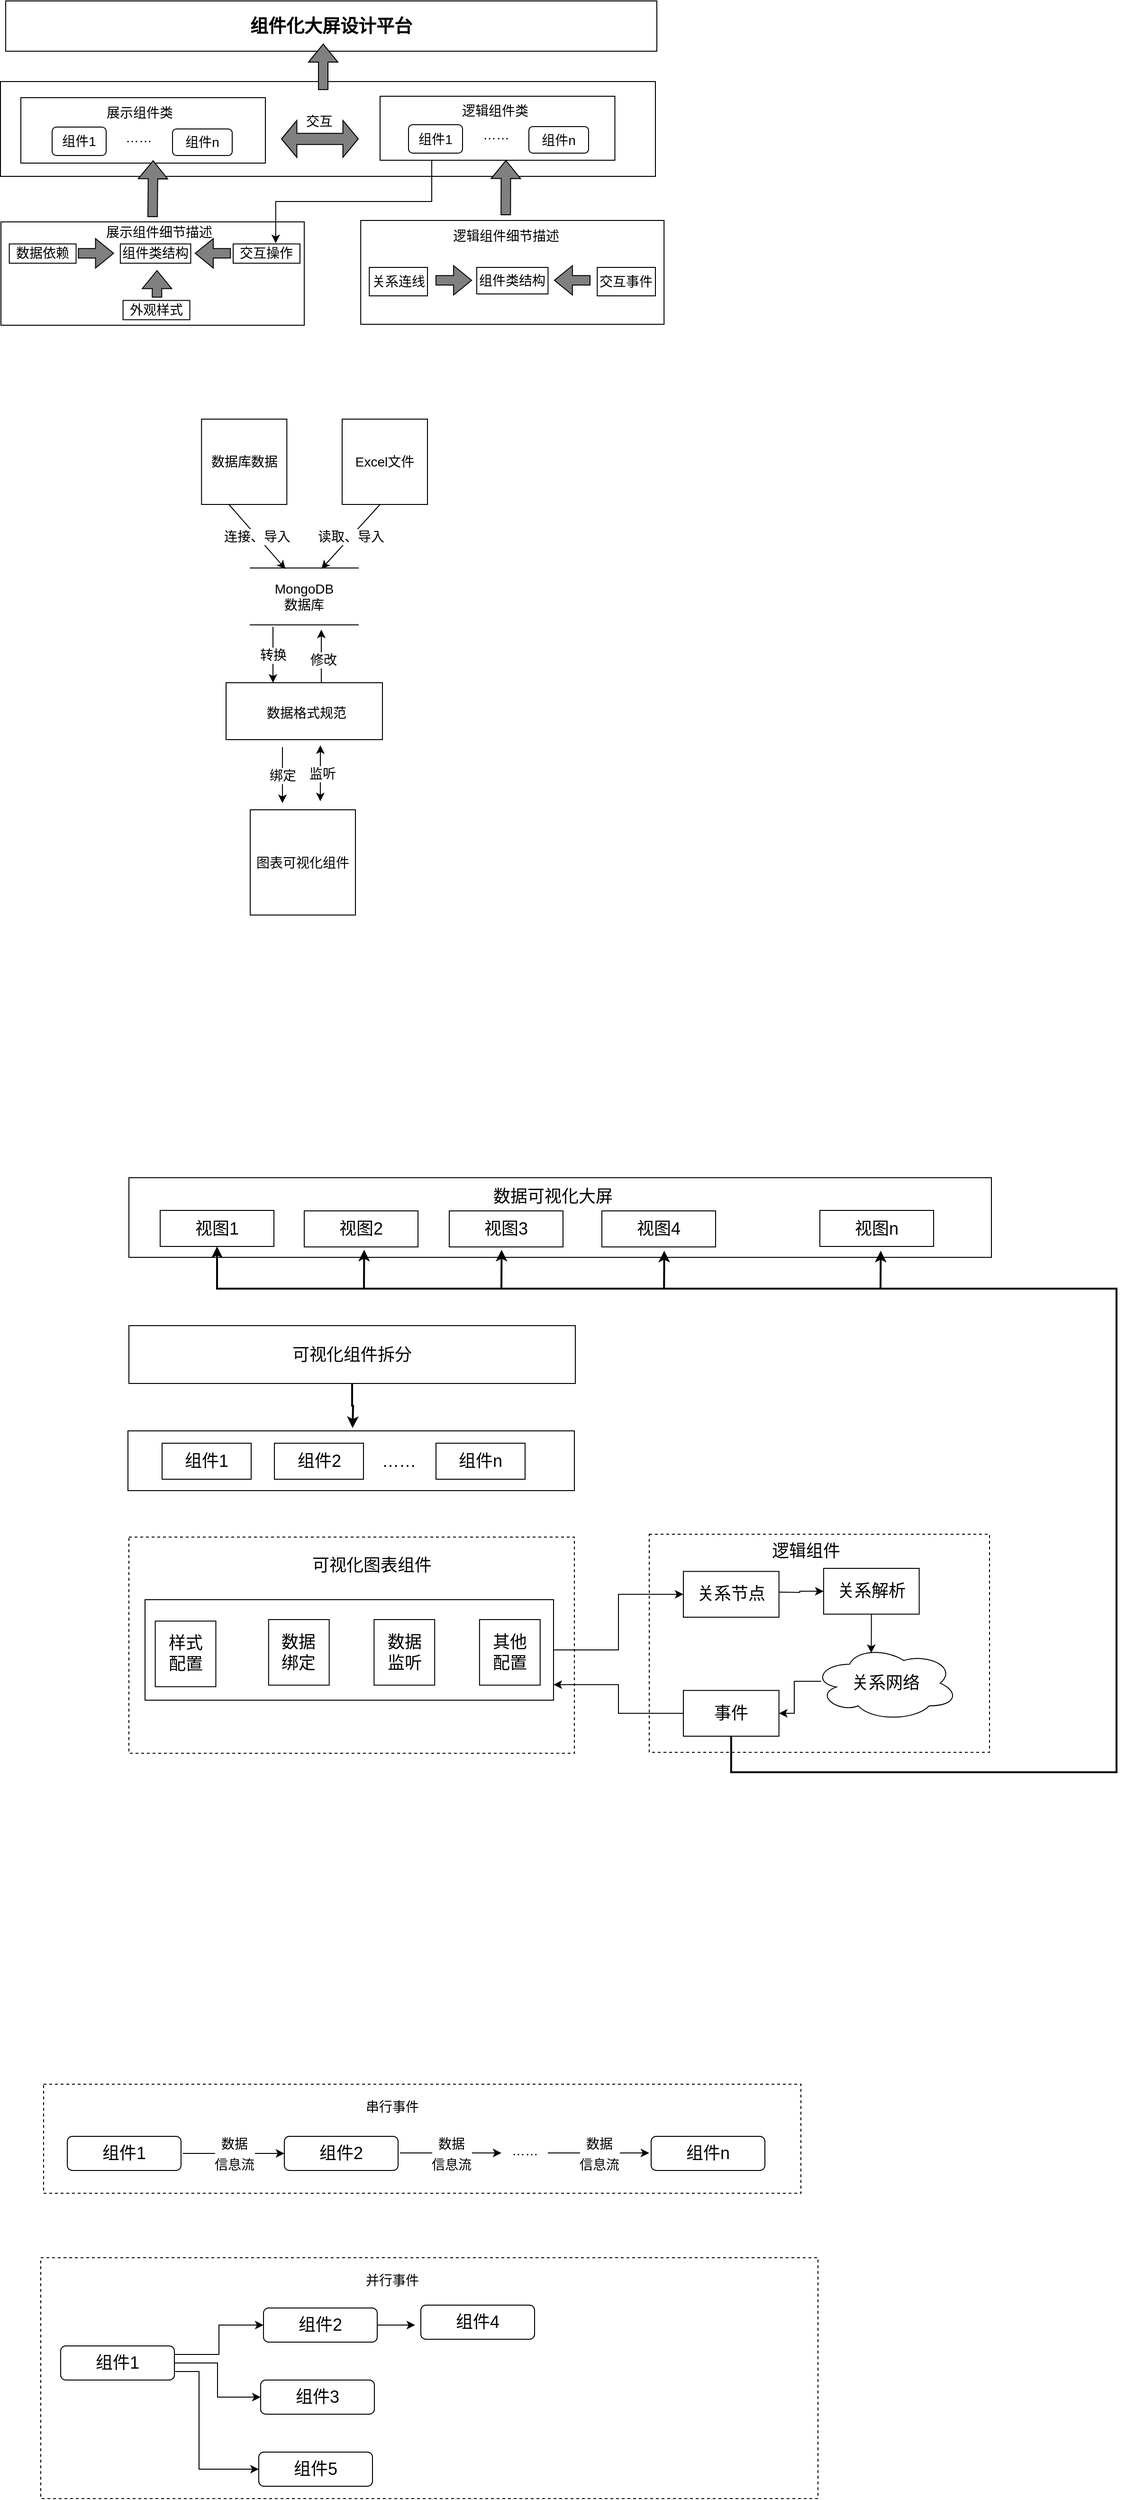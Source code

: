 <mxfile version="20.5.1" type="github">
  <diagram id="582y9QvesD82Uv6ePpaU" name="第 1 页">
    <mxGraphModel dx="1455" dy="945" grid="0" gridSize="10" guides="1" tooltips="1" connect="1" arrows="1" fold="1" page="0" pageScale="1" pageWidth="827" pageHeight="1169" math="0" shadow="0">
      <root>
        <mxCell id="0" />
        <mxCell id="1" parent="0" />
        <mxCell id="-D918swgOjqRrHATFK2N-1" value="&lt;h4&gt;&lt;font style=&quot;font-size: 19px;&quot;&gt;组件化大屏设计平台&lt;/font&gt;&lt;/h4&gt;" style="rounded=0;whiteSpace=wrap;html=1;" parent="1" vertex="1">
          <mxGeometry x="65" y="52" width="687" height="53" as="geometry" />
        </mxCell>
        <mxCell id="-D918swgOjqRrHATFK2N-28" value="" style="rounded=0;whiteSpace=wrap;html=1;fontFamily=Helvetica;fontSize=14;" parent="1" vertex="1">
          <mxGeometry x="59.5" y="137" width="691" height="100" as="geometry" />
        </mxCell>
        <mxCell id="-D918swgOjqRrHATFK2N-29" value="" style="rounded=0;whiteSpace=wrap;html=1;fontFamily=Helvetica;fontSize=14;" parent="1" vertex="1">
          <mxGeometry x="81" y="154" width="258" height="69" as="geometry" />
        </mxCell>
        <mxCell id="-D918swgOjqRrHATFK2N-33" value="组件1" style="rounded=1;whiteSpace=wrap;html=1;fontFamily=Helvetica;fontSize=14;" parent="1" vertex="1">
          <mxGeometry x="114" y="185" width="57" height="30" as="geometry" />
        </mxCell>
        <mxCell id="-D918swgOjqRrHATFK2N-34" value="组件n" style="rounded=1;whiteSpace=wrap;html=1;fontFamily=Helvetica;fontSize=14;" parent="1" vertex="1">
          <mxGeometry x="241" y="187" width="63" height="28" as="geometry" />
        </mxCell>
        <mxCell id="-D918swgOjqRrHATFK2N-35" value="……" style="text;html=1;strokeColor=none;fillColor=none;align=center;verticalAlign=middle;whiteSpace=wrap;rounded=0;fontFamily=Helvetica;fontSize=14;" parent="1" vertex="1">
          <mxGeometry x="171" y="179" width="69" height="33" as="geometry" />
        </mxCell>
        <mxCell id="-D918swgOjqRrHATFK2N-37" value="展示组件类" style="text;html=1;strokeColor=none;fillColor=none;align=center;verticalAlign=middle;whiteSpace=wrap;rounded=0;fontFamily=Helvetica;fontSize=14;" parent="1" vertex="1">
          <mxGeometry x="154" y="154.5" width="105" height="30.5" as="geometry" />
        </mxCell>
        <mxCell id="OK6cJxH25SSulwuUvQpc-1" value="" style="rounded=0;whiteSpace=wrap;html=1;fontFamily=Helvetica;fontSize=14;" vertex="1" parent="1">
          <mxGeometry x="460" y="152.5" width="247.75" height="67.5" as="geometry" />
        </mxCell>
        <mxCell id="OK6cJxH25SSulwuUvQpc-2" value="组件1" style="rounded=1;whiteSpace=wrap;html=1;fontFamily=Helvetica;fontSize=14;" vertex="1" parent="1">
          <mxGeometry x="490" y="182.5" width="57" height="30" as="geometry" />
        </mxCell>
        <mxCell id="OK6cJxH25SSulwuUvQpc-3" value="组件n" style="rounded=1;whiteSpace=wrap;html=1;fontFamily=Helvetica;fontSize=14;" vertex="1" parent="1">
          <mxGeometry x="617" y="184.5" width="63" height="28" as="geometry" />
        </mxCell>
        <mxCell id="OK6cJxH25SSulwuUvQpc-4" value="……" style="text;html=1;strokeColor=none;fillColor=none;align=center;verticalAlign=middle;whiteSpace=wrap;rounded=0;fontFamily=Helvetica;fontSize=14;" vertex="1" parent="1">
          <mxGeometry x="546.5" y="177.5" width="70.5" height="31.5" as="geometry" />
        </mxCell>
        <mxCell id="OK6cJxH25SSulwuUvQpc-5" value="逻辑组件类" style="text;html=1;strokeColor=none;fillColor=none;align=center;verticalAlign=middle;whiteSpace=wrap;rounded=0;fontFamily=Helvetica;fontSize=14;" vertex="1" parent="1">
          <mxGeometry x="529.25" y="152.5" width="105" height="30.5" as="geometry" />
        </mxCell>
        <mxCell id="OK6cJxH25SSulwuUvQpc-6" value="" style="shape=flexArrow;endArrow=classic;html=1;rounded=0;fillColor=#808080;" edge="1" parent="1">
          <mxGeometry width="50" height="50" relative="1" as="geometry">
            <mxPoint x="400" y="146" as="sourcePoint" />
            <mxPoint x="400" y="97" as="targetPoint" />
          </mxGeometry>
        </mxCell>
        <mxCell id="OK6cJxH25SSulwuUvQpc-25" value="" style="group" vertex="1" connectable="0" parent="1">
          <mxGeometry x="60" y="285" width="320" height="109" as="geometry" />
        </mxCell>
        <mxCell id="OK6cJxH25SSulwuUvQpc-12" value="" style="rounded=0;whiteSpace=wrap;html=1;fontSize=14;fillColor=#FFFFFF;" vertex="1" parent="OK6cJxH25SSulwuUvQpc-25">
          <mxGeometry width="320" height="109" as="geometry" />
        </mxCell>
        <mxCell id="OK6cJxH25SSulwuUvQpc-14" value="展示组件细节描述" style="text;html=1;strokeColor=none;fillColor=none;align=center;verticalAlign=middle;whiteSpace=wrap;rounded=0;fontSize=14;" vertex="1" parent="OK6cJxH25SSulwuUvQpc-25">
          <mxGeometry x="103.486" width="127.625" height="21.8" as="geometry" />
        </mxCell>
        <mxCell id="OK6cJxH25SSulwuUvQpc-15" value="组件类结构" style="rounded=0;whiteSpace=wrap;html=1;fontSize=14;fillColor=#FFFFFF;" vertex="1" parent="OK6cJxH25SSulwuUvQpc-25">
          <mxGeometry x="125.952" y="23.253" width="74.286" height="20.347" as="geometry" />
        </mxCell>
        <mxCell id="OK6cJxH25SSulwuUvQpc-16" value="数据依赖" style="rounded=0;whiteSpace=wrap;html=1;fontSize=14;fillColor=#FFFFFF;" vertex="1" parent="OK6cJxH25SSulwuUvQpc-25">
          <mxGeometry x="8.81" y="23.253" width="70.476" height="20.347" as="geometry" />
        </mxCell>
        <mxCell id="OK6cJxH25SSulwuUvQpc-17" value="交互操作" style="rounded=0;whiteSpace=wrap;html=1;fontSize=14;fillColor=#FFFFFF;" vertex="1" parent="OK6cJxH25SSulwuUvQpc-25">
          <mxGeometry x="245" y="23.253" width="70.476" height="20.347" as="geometry" />
        </mxCell>
        <mxCell id="OK6cJxH25SSulwuUvQpc-18" value="" style="shape=flexArrow;endArrow=classic;html=1;rounded=0;fontSize=14;fillColor=#808080;" edge="1" parent="OK6cJxH25SSulwuUvQpc-25">
          <mxGeometry width="50" height="50" relative="1" as="geometry">
            <mxPoint x="242.619" y="33.151" as="sourcePoint" />
            <mxPoint x="204.524" y="33.151" as="targetPoint" />
          </mxGeometry>
        </mxCell>
        <mxCell id="OK6cJxH25SSulwuUvQpc-19" value="" style="shape=flexArrow;endArrow=classic;html=1;rounded=0;fontSize=14;fillColor=#808080;" edge="1" parent="OK6cJxH25SSulwuUvQpc-25">
          <mxGeometry width="50" height="50" relative="1" as="geometry">
            <mxPoint x="81.19" y="33.151" as="sourcePoint" />
            <mxPoint x="119.286" y="33.151" as="targetPoint" />
          </mxGeometry>
        </mxCell>
        <mxCell id="OK6cJxH25SSulwuUvQpc-23" value="外观样式" style="rounded=0;whiteSpace=wrap;html=1;fontSize=14;fillColor=#FFFFFF;" vertex="1" parent="OK6cJxH25SSulwuUvQpc-25">
          <mxGeometry x="128.81" y="82.84" width="70.476" height="20.347" as="geometry" />
        </mxCell>
        <mxCell id="OK6cJxH25SSulwuUvQpc-24" value="" style="shape=flexArrow;endArrow=classic;html=1;rounded=0;fontSize=14;fillColor=#808080;" edge="1" parent="OK6cJxH25SSulwuUvQpc-25">
          <mxGeometry width="50" height="50" relative="1" as="geometry">
            <mxPoint x="164.638" y="79.933" as="sourcePoint" />
            <mxPoint x="164.638" y="50.867" as="targetPoint" />
          </mxGeometry>
        </mxCell>
        <mxCell id="OK6cJxH25SSulwuUvQpc-26" value="" style="rounded=0;whiteSpace=wrap;html=1;fontSize=14;fillColor=#FFFFFF;" vertex="1" parent="1">
          <mxGeometry x="439.6" y="283.5" width="320" height="109.5" as="geometry" />
        </mxCell>
        <mxCell id="OK6cJxH25SSulwuUvQpc-27" value="逻辑组件细节描述" style="text;html=1;strokeColor=none;fillColor=none;align=center;verticalAlign=middle;whiteSpace=wrap;rounded=0;fontSize=14;" vertex="1" parent="1">
          <mxGeometry x="533" y="285" width="120" height="29" as="geometry" />
        </mxCell>
        <mxCell id="OK6cJxH25SSulwuUvQpc-29" value="组件类结构" style="rounded=0;whiteSpace=wrap;html=1;fontSize=14;fillColor=#FFFFFF;" vertex="1" parent="1">
          <mxGeometry x="561.997" y="333" width="75.214" height="28" as="geometry" />
        </mxCell>
        <mxCell id="OK6cJxH25SSulwuUvQpc-28" value="" style="shape=flexArrow;endArrow=classic;html=1;rounded=0;fontSize=14;fillColor=#808080;entryX=0.541;entryY=0.957;entryDx=0;entryDy=0;entryPerimeter=0;" edge="1" parent="1" target="-D918swgOjqRrHATFK2N-29">
          <mxGeometry width="50" height="50" relative="1" as="geometry">
            <mxPoint x="220" y="280" as="sourcePoint" />
            <mxPoint x="220" y="240" as="targetPoint" />
          </mxGeometry>
        </mxCell>
        <mxCell id="OK6cJxH25SSulwuUvQpc-30" value="关系连线" style="rounded=0;whiteSpace=wrap;html=1;fontSize=14;fillColor=#FFFFFF;" vertex="1" parent="1">
          <mxGeometry x="448.64" y="333" width="61.36" height="30" as="geometry" />
        </mxCell>
        <mxCell id="OK6cJxH25SSulwuUvQpc-32" value="" style="shape=flexArrow;endArrow=classic;html=1;rounded=0;fontSize=14;fillColor=#808080;" edge="1" parent="1">
          <mxGeometry width="50" height="50" relative="1" as="geometry">
            <mxPoint x="518.495" y="346.62" as="sourcePoint" />
            <mxPoint x="557.067" y="346.62" as="targetPoint" />
          </mxGeometry>
        </mxCell>
        <mxCell id="OK6cJxH25SSulwuUvQpc-33" value="" style="group" vertex="1" connectable="0" parent="1">
          <mxGeometry x="356" y="164" width="81" height="53" as="geometry" />
        </mxCell>
        <mxCell id="OK6cJxH25SSulwuUvQpc-7" value="" style="shape=doubleArrow;whiteSpace=wrap;html=1;fillColor=#808080;" vertex="1" parent="OK6cJxH25SSulwuUvQpc-33">
          <mxGeometry y="14" width="81" height="39" as="geometry" />
        </mxCell>
        <mxCell id="OK6cJxH25SSulwuUvQpc-8" value="&lt;font style=&quot;font-size: 14px;&quot;&gt;交互&lt;/font&gt;" style="text;html=1;strokeColor=none;fillColor=none;align=center;verticalAlign=middle;whiteSpace=wrap;rounded=0;" vertex="1" parent="OK6cJxH25SSulwuUvQpc-33">
          <mxGeometry x="10" width="60" height="30" as="geometry" />
        </mxCell>
        <mxCell id="OK6cJxH25SSulwuUvQpc-34" value="" style="shape=flexArrow;endArrow=classic;html=1;rounded=0;fontSize=14;fillColor=#808080;entryX=0.536;entryY=0.997;entryDx=0;entryDy=0;entryPerimeter=0;" edge="1" parent="1" target="OK6cJxH25SSulwuUvQpc-1">
          <mxGeometry width="50" height="50" relative="1" as="geometry">
            <mxPoint x="592.62" y="278.0" as="sourcePoint" />
            <mxPoint x="592.62" y="238.0" as="targetPoint" />
          </mxGeometry>
        </mxCell>
        <mxCell id="OK6cJxH25SSulwuUvQpc-35" value="交互事件" style="rounded=0;whiteSpace=wrap;html=1;fontSize=14;fillColor=#FFFFFF;" vertex="1" parent="1">
          <mxGeometry x="689.14" y="333" width="61.36" height="30" as="geometry" />
        </mxCell>
        <mxCell id="OK6cJxH25SSulwuUvQpc-37" value="" style="shape=flexArrow;endArrow=classic;html=1;rounded=0;fontSize=14;fillColor=#808080;" edge="1" parent="1">
          <mxGeometry width="50" height="50" relative="1" as="geometry">
            <mxPoint x="682.002" y="346.62" as="sourcePoint" />
            <mxPoint x="643.43" y="346.62" as="targetPoint" />
          </mxGeometry>
        </mxCell>
        <mxCell id="OK6cJxH25SSulwuUvQpc-41" value="" style="edgeStyle=elbowEdgeStyle;elbow=vertical;endArrow=classic;html=1;rounded=0;fontSize=14;fillColor=#808080;exitX=0.22;exitY=0.985;exitDx=0;exitDy=0;exitPerimeter=0;entryX=0.637;entryY=-0.039;entryDx=0;entryDy=0;entryPerimeter=0;" edge="1" parent="1" target="OK6cJxH25SSulwuUvQpc-17">
          <mxGeometry width="50" height="50" relative="1" as="geometry">
            <mxPoint x="514.505" y="219.988" as="sourcePoint" />
            <mxPoint x="350" y="301" as="targetPoint" />
          </mxGeometry>
        </mxCell>
        <mxCell id="OK6cJxH25SSulwuUvQpc-43" value="Excel文件" style="whiteSpace=wrap;html=1;aspect=fixed;fontSize=14;fillColor=#FFFFFF;" vertex="1" parent="1">
          <mxGeometry x="420" y="493" width="90" height="90" as="geometry" />
        </mxCell>
        <mxCell id="OK6cJxH25SSulwuUvQpc-44" value="数据库数据" style="whiteSpace=wrap;html=1;aspect=fixed;fontSize=14;fillColor=#FFFFFF;" vertex="1" parent="1">
          <mxGeometry x="271.64" y="493" width="90" height="90" as="geometry" />
        </mxCell>
        <mxCell id="OK6cJxH25SSulwuUvQpc-45" value="" style="endArrow=classic;html=1;rounded=0;fontSize=14;fillColor=#808080;entryX=0.016;entryY=0.341;entryDx=0;entryDy=0;entryPerimeter=0;" edge="1" parent="1" target="OK6cJxH25SSulwuUvQpc-51">
          <mxGeometry relative="1" as="geometry">
            <mxPoint x="460" y="583" as="sourcePoint" />
            <mxPoint x="581" y="649" as="targetPoint" />
          </mxGeometry>
        </mxCell>
        <mxCell id="OK6cJxH25SSulwuUvQpc-46" value="读取、导入" style="edgeLabel;resizable=0;html=1;align=center;verticalAlign=middle;fontSize=14;fillColor=#FFFFFF;" connectable="0" vertex="1" parent="OK6cJxH25SSulwuUvQpc-45">
          <mxGeometry relative="1" as="geometry" />
        </mxCell>
        <mxCell id="OK6cJxH25SSulwuUvQpc-51" value="" style="shape=partialRectangle;whiteSpace=wrap;html=1;top=0;bottom=0;fillColor=none;fontSize=14;rotation=90;" vertex="1" parent="1">
          <mxGeometry x="350" y="623" width="60" height="114" as="geometry" />
        </mxCell>
        <mxCell id="OK6cJxH25SSulwuUvQpc-49" value="" style="endArrow=classic;html=1;rounded=0;fontSize=14;fillColor=#808080;entryX=0.016;entryY=0.674;entryDx=0;entryDy=0;entryPerimeter=0;" edge="1" parent="1" target="OK6cJxH25SSulwuUvQpc-51">
          <mxGeometry relative="1" as="geometry">
            <mxPoint x="300.5" y="583" as="sourcePoint" />
            <mxPoint x="409.5" y="649" as="targetPoint" />
          </mxGeometry>
        </mxCell>
        <mxCell id="OK6cJxH25SSulwuUvQpc-50" value="连接、导入" style="edgeLabel;resizable=0;html=1;align=center;verticalAlign=middle;fontSize=14;fillColor=#FFFFFF;" connectable="0" vertex="1" parent="OK6cJxH25SSulwuUvQpc-49">
          <mxGeometry relative="1" as="geometry" />
        </mxCell>
        <mxCell id="OK6cJxH25SSulwuUvQpc-48" value="MongoDB数据库" style="text;html=1;strokeColor=none;fillColor=none;align=center;verticalAlign=middle;whiteSpace=wrap;rounded=0;fontSize=14;" vertex="1" parent="1">
          <mxGeometry x="348" y="664.5" width="64" height="31" as="geometry" />
        </mxCell>
        <mxCell id="OK6cJxH25SSulwuUvQpc-55" value="" style="verticalLabelPosition=bottom;verticalAlign=top;html=1;shape=mxgraph.basic.rect;fillColor2=none;strokeWidth=1;size=20;indent=5;fontSize=14;fillColor=#FFFFFF;" vertex="1" parent="1">
          <mxGeometry x="297.5" y="771" width="165" height="60" as="geometry" />
        </mxCell>
        <mxCell id="OK6cJxH25SSulwuUvQpc-56" value="数据格式规范" style="text;html=1;strokeColor=none;fillColor=none;align=center;verticalAlign=middle;whiteSpace=wrap;rounded=0;fontSize=14;" vertex="1" parent="1">
          <mxGeometry x="333" y="788" width="99" height="30" as="geometry" />
        </mxCell>
        <mxCell id="OK6cJxH25SSulwuUvQpc-57" value="" style="endArrow=classic;html=1;rounded=0;fontSize=14;fillColor=#808080;" edge="1" parent="1">
          <mxGeometry relative="1" as="geometry">
            <mxPoint x="347" y="712" as="sourcePoint" />
            <mxPoint x="347" y="771" as="targetPoint" />
          </mxGeometry>
        </mxCell>
        <mxCell id="OK6cJxH25SSulwuUvQpc-58" value="转换" style="edgeLabel;resizable=0;html=1;align=center;verticalAlign=middle;fontSize=14;fillColor=#FFFFFF;" connectable="0" vertex="1" parent="OK6cJxH25SSulwuUvQpc-57">
          <mxGeometry relative="1" as="geometry" />
        </mxCell>
        <mxCell id="OK6cJxH25SSulwuUvQpc-59" value="" style="endArrow=classic;html=1;rounded=0;fontSize=14;fillColor=#808080;" edge="1" parent="1">
          <mxGeometry relative="1" as="geometry">
            <mxPoint x="398" y="771" as="sourcePoint" />
            <mxPoint x="398" y="715" as="targetPoint" />
          </mxGeometry>
        </mxCell>
        <mxCell id="OK6cJxH25SSulwuUvQpc-60" value="修改" style="edgeLabel;resizable=0;html=1;align=center;verticalAlign=middle;fontSize=14;fillColor=#FFFFFF;" connectable="0" vertex="1" parent="OK6cJxH25SSulwuUvQpc-59">
          <mxGeometry relative="1" as="geometry">
            <mxPoint x="2" y="4" as="offset" />
          </mxGeometry>
        </mxCell>
        <mxCell id="OK6cJxH25SSulwuUvQpc-62" value="" style="endArrow=classic;html=1;rounded=0;fontSize=14;fillColor=#808080;" edge="1" parent="1">
          <mxGeometry relative="1" as="geometry">
            <mxPoint x="357" y="839" as="sourcePoint" />
            <mxPoint x="357" y="898" as="targetPoint" />
          </mxGeometry>
        </mxCell>
        <mxCell id="OK6cJxH25SSulwuUvQpc-63" value="绑定" style="edgeLabel;resizable=0;html=1;align=center;verticalAlign=middle;fontSize=14;fillColor=#FFFFFF;" connectable="0" vertex="1" parent="OK6cJxH25SSulwuUvQpc-62">
          <mxGeometry relative="1" as="geometry" />
        </mxCell>
        <mxCell id="OK6cJxH25SSulwuUvQpc-66" value="" style="endArrow=classic;startArrow=classic;html=1;rounded=0;fontSize=14;fillColor=#808080;" edge="1" parent="1">
          <mxGeometry width="50" height="50" relative="1" as="geometry">
            <mxPoint x="396.97" y="896" as="sourcePoint" />
            <mxPoint x="397" y="837" as="targetPoint" />
          </mxGeometry>
        </mxCell>
        <mxCell id="OK6cJxH25SSulwuUvQpc-68" value="监听" style="edgeLabel;html=1;align=center;verticalAlign=middle;resizable=0;points=[];fontSize=14;" vertex="1" connectable="0" parent="OK6cJxH25SSulwuUvQpc-66">
          <mxGeometry x="0.21" y="-3" relative="1" as="geometry">
            <mxPoint x="-1" y="6" as="offset" />
          </mxGeometry>
        </mxCell>
        <mxCell id="OK6cJxH25SSulwuUvQpc-69" value="图表可视化组件" style="whiteSpace=wrap;html=1;aspect=fixed;fontSize=14;fillColor=#FFFFFF;" vertex="1" parent="1">
          <mxGeometry x="323" y="905" width="111" height="111" as="geometry" />
        </mxCell>
        <mxCell id="OK6cJxH25SSulwuUvQpc-144" value="" style="rounded=0;whiteSpace=wrap;html=1;fontSize=18;fillColor=none;dashed=1;" vertex="1" parent="1">
          <mxGeometry x="744" y="1669" width="359" height="230" as="geometry" />
        </mxCell>
        <mxCell id="OK6cJxH25SSulwuUvQpc-146" value="" style="rounded=0;whiteSpace=wrap;html=1;" vertex="1" parent="1">
          <mxGeometry x="195" y="1293" width="910" height="84" as="geometry" />
        </mxCell>
        <mxCell id="OK6cJxH25SSulwuUvQpc-147" value="&lt;font style=&quot;font-size: 18px;&quot;&gt;数据可视化大屏&lt;/font&gt;" style="text;html=1;strokeColor=none;fillColor=none;align=center;verticalAlign=middle;whiteSpace=wrap;rounded=0;" vertex="1" parent="1">
          <mxGeometry x="520" y="1298" width="245" height="30" as="geometry" />
        </mxCell>
        <mxCell id="OK6cJxH25SSulwuUvQpc-148" style="edgeStyle=orthogonalEdgeStyle;rounded=0;orthogonalLoop=1;jettySize=auto;html=1;entryX=0;entryY=0.5;entryDx=0;entryDy=0;fontSize=18;" edge="1" parent="1" source="OK6cJxH25SSulwuUvQpc-149" target="OK6cJxH25SSulwuUvQpc-160">
          <mxGeometry relative="1" as="geometry">
            <mxPoint x="826" y="1751" as="targetPoint" />
          </mxGeometry>
        </mxCell>
        <mxCell id="OK6cJxH25SSulwuUvQpc-167" style="edgeStyle=orthogonalEdgeStyle;rounded=0;orthogonalLoop=1;jettySize=auto;html=1;exitX=0;exitY=0.5;exitDx=0;exitDy=0;entryX=1;entryY=0.845;entryDx=0;entryDy=0;entryPerimeter=0;fontSize=18;" edge="1" parent="1" source="OK6cJxH25SSulwuUvQpc-168" target="OK6cJxH25SSulwuUvQpc-149">
          <mxGeometry relative="1" as="geometry" />
        </mxCell>
        <mxCell id="OK6cJxH25SSulwuUvQpc-170" value="逻辑组件" style="text;html=1;strokeColor=none;fillColor=none;align=center;verticalAlign=middle;whiteSpace=wrap;rounded=0;dashed=1;fontSize=18;" vertex="1" parent="1">
          <mxGeometry x="859" y="1672" width="101" height="29" as="geometry" />
        </mxCell>
        <mxCell id="OK6cJxH25SSulwuUvQpc-172" value="&lt;font style=&quot;font-size: 18px;&quot;&gt;视图1&lt;/font&gt;" style="rounded=0;whiteSpace=wrap;html=1;" vertex="1" parent="1">
          <mxGeometry x="228" y="1327.5" width="120" height="38" as="geometry" />
        </mxCell>
        <mxCell id="OK6cJxH25SSulwuUvQpc-238" value="" style="edgeStyle=orthogonalEdgeStyle;rounded=0;orthogonalLoop=1;jettySize=auto;html=1;fontSize=18;fillColor=#808080;strokeWidth=2;" edge="1" parent="1" source="OK6cJxH25SSulwuUvQpc-185">
          <mxGeometry relative="1" as="geometry">
            <mxPoint x="431" y="1557" as="targetPoint" />
          </mxGeometry>
        </mxCell>
        <mxCell id="OK6cJxH25SSulwuUvQpc-185" value="可视化组件拆分" style="rounded=0;whiteSpace=wrap;html=1;fontSize=18;" vertex="1" parent="1">
          <mxGeometry x="195" y="1449" width="471" height="61" as="geometry" />
        </mxCell>
        <mxCell id="OK6cJxH25SSulwuUvQpc-187" style="edgeStyle=orthogonalEdgeStyle;rounded=0;orthogonalLoop=1;jettySize=auto;html=1;exitX=0.5;exitY=1;exitDx=0;exitDy=0;fontSize=18;" edge="1" parent="1">
          <mxGeometry relative="1" as="geometry">
            <mxPoint x="492.5" y="1488" as="sourcePoint" />
            <mxPoint x="492.5" y="1488" as="targetPoint" />
          </mxGeometry>
        </mxCell>
        <mxCell id="OK6cJxH25SSulwuUvQpc-188" value="" style="rounded=0;whiteSpace=wrap;html=1;fontSize=18;fillColor=none;dashed=1;" vertex="1" parent="1">
          <mxGeometry x="195" y="1672" width="470" height="228" as="geometry" />
        </mxCell>
        <mxCell id="OK6cJxH25SSulwuUvQpc-191" value="可视化图表组件" style="text;html=1;strokeColor=none;fillColor=none;align=center;verticalAlign=middle;whiteSpace=wrap;rounded=0;dashed=1;fontSize=18;" vertex="1" parent="1">
          <mxGeometry x="369" y="1687" width="165" height="30" as="geometry" />
        </mxCell>
        <mxCell id="OK6cJxH25SSulwuUvQpc-192" value="&lt;font style=&quot;font-size: 18px;&quot;&gt;组件1&lt;/font&gt;" style="rounded=1;whiteSpace=wrap;html=1;" vertex="1" parent="1">
          <mxGeometry x="130" y="2304" width="120" height="36" as="geometry" />
        </mxCell>
        <mxCell id="OK6cJxH25SSulwuUvQpc-193" value="&lt;font style=&quot;font-size: 18px;&quot;&gt;组件2&lt;/font&gt;" style="rounded=1;whiteSpace=wrap;html=1;" vertex="1" parent="1">
          <mxGeometry x="359" y="2304" width="120" height="36" as="geometry" />
        </mxCell>
        <mxCell id="OK6cJxH25SSulwuUvQpc-194" value="&lt;font style=&quot;font-size: 18px;&quot;&gt;组件n&lt;/font&gt;" style="rounded=1;whiteSpace=wrap;html=1;" vertex="1" parent="1">
          <mxGeometry x="746" y="2304" width="120" height="36" as="geometry" />
        </mxCell>
        <mxCell id="OK6cJxH25SSulwuUvQpc-195" value="" style="endArrow=classic;html=1;rounded=0;fontSize=18;entryX=0;entryY=0.5;entryDx=0;entryDy=0;" edge="1" parent="1" target="OK6cJxH25SSulwuUvQpc-193">
          <mxGeometry relative="1" as="geometry">
            <mxPoint x="252" y="2322" as="sourcePoint" />
            <mxPoint x="352" y="2322" as="targetPoint" />
          </mxGeometry>
        </mxCell>
        <mxCell id="OK6cJxH25SSulwuUvQpc-196" value="&lt;font style=&quot;font-size: 14px;&quot;&gt;数据&lt;br&gt;信息流&lt;/font&gt;" style="edgeLabel;resizable=0;html=1;align=center;verticalAlign=middle;fontSize=18;" connectable="0" vertex="1" parent="OK6cJxH25SSulwuUvQpc-195">
          <mxGeometry relative="1" as="geometry" />
        </mxCell>
        <mxCell id="OK6cJxH25SSulwuUvQpc-197" value="" style="endArrow=classic;html=1;rounded=0;fontSize=18;entryX=0;entryY=0.5;entryDx=0;entryDy=0;" edge="1" parent="1">
          <mxGeometry relative="1" as="geometry">
            <mxPoint x="481" y="2321.5" as="sourcePoint" />
            <mxPoint x="588" y="2321.5" as="targetPoint" />
          </mxGeometry>
        </mxCell>
        <mxCell id="OK6cJxH25SSulwuUvQpc-198" value="&lt;font style=&quot;font-size: 14px;&quot;&gt;数据&lt;br&gt;信息流&lt;/font&gt;" style="edgeLabel;resizable=0;html=1;align=center;verticalAlign=middle;fontSize=18;" connectable="0" vertex="1" parent="OK6cJxH25SSulwuUvQpc-197">
          <mxGeometry relative="1" as="geometry" />
        </mxCell>
        <mxCell id="OK6cJxH25SSulwuUvQpc-199" value="" style="endArrow=classic;html=1;rounded=0;fontSize=18;entryX=0;entryY=0.5;entryDx=0;entryDy=0;" edge="1" parent="1">
          <mxGeometry relative="1" as="geometry">
            <mxPoint x="637" y="2321.5" as="sourcePoint" />
            <mxPoint x="744" y="2321.5" as="targetPoint" />
          </mxGeometry>
        </mxCell>
        <mxCell id="OK6cJxH25SSulwuUvQpc-200" value="&lt;font style=&quot;font-size: 14px;&quot;&gt;数据&lt;br&gt;信息流&lt;/font&gt;" style="edgeLabel;resizable=0;html=1;align=center;verticalAlign=middle;fontSize=18;" connectable="0" vertex="1" parent="OK6cJxH25SSulwuUvQpc-199">
          <mxGeometry relative="1" as="geometry" />
        </mxCell>
        <mxCell id="OK6cJxH25SSulwuUvQpc-201" value="……" style="text;html=1;strokeColor=none;fillColor=none;align=center;verticalAlign=middle;whiteSpace=wrap;rounded=0;fontSize=14;" vertex="1" parent="1">
          <mxGeometry x="583" y="2304" width="60" height="30" as="geometry" />
        </mxCell>
        <mxCell id="OK6cJxH25SSulwuUvQpc-202" value="&lt;font style=&quot;font-size: 18px;&quot;&gt;组件1&lt;/font&gt;" style="rounded=1;whiteSpace=wrap;html=1;" vertex="1" parent="1">
          <mxGeometry x="123" y="2525" width="120" height="36" as="geometry" />
        </mxCell>
        <mxCell id="OK6cJxH25SSulwuUvQpc-203" value="" style="rounded=0;whiteSpace=wrap;html=1;fontSize=14;dashed=1;fillColor=none;" vertex="1" parent="1">
          <mxGeometry x="105" y="2249" width="799" height="115" as="geometry" />
        </mxCell>
        <mxCell id="OK6cJxH25SSulwuUvQpc-204" value="串行事件" style="text;html=1;strokeColor=none;fillColor=none;align=center;verticalAlign=middle;whiteSpace=wrap;rounded=0;dashed=1;fontSize=14;" vertex="1" parent="1">
          <mxGeometry x="443" y="2258" width="60" height="30" as="geometry" />
        </mxCell>
        <mxCell id="OK6cJxH25SSulwuUvQpc-205" value="&lt;font style=&quot;font-size: 18px;&quot;&gt;组件3&lt;/font&gt;" style="rounded=1;whiteSpace=wrap;html=1;" vertex="1" parent="1">
          <mxGeometry x="334" y="2561" width="120" height="36" as="geometry" />
        </mxCell>
        <mxCell id="OK6cJxH25SSulwuUvQpc-206" style="edgeStyle=orthogonalEdgeStyle;rounded=0;orthogonalLoop=1;jettySize=auto;html=1;exitX=1;exitY=0.5;exitDx=0;exitDy=0;entryX=0;entryY=0.5;entryDx=0;entryDy=0;fontSize=14;" edge="1" parent="1" source="OK6cJxH25SSulwuUvQpc-202" target="OK6cJxH25SSulwuUvQpc-205">
          <mxGeometry relative="1" as="geometry" />
        </mxCell>
        <mxCell id="OK6cJxH25SSulwuUvQpc-207" style="edgeStyle=orthogonalEdgeStyle;rounded=0;orthogonalLoop=1;jettySize=auto;html=1;exitX=1;exitY=0.5;exitDx=0;exitDy=0;fontSize=14;" edge="1" parent="1" source="OK6cJxH25SSulwuUvQpc-208">
          <mxGeometry relative="1" as="geometry">
            <mxPoint x="497" y="2503" as="targetPoint" />
          </mxGeometry>
        </mxCell>
        <mxCell id="OK6cJxH25SSulwuUvQpc-208" value="&lt;font style=&quot;font-size: 18px; font-weight: normal;&quot;&gt;组件2&lt;/font&gt;" style="rounded=1;whiteSpace=wrap;html=1;fontStyle=1" vertex="1" parent="1">
          <mxGeometry x="337" y="2485" width="120" height="36" as="geometry" />
        </mxCell>
        <mxCell id="OK6cJxH25SSulwuUvQpc-209" style="edgeStyle=orthogonalEdgeStyle;rounded=0;orthogonalLoop=1;jettySize=auto;html=1;exitX=1;exitY=0.25;exitDx=0;exitDy=0;entryX=0;entryY=0.5;entryDx=0;entryDy=0;fontSize=14;" edge="1" parent="1" source="OK6cJxH25SSulwuUvQpc-202" target="OK6cJxH25SSulwuUvQpc-208">
          <mxGeometry relative="1" as="geometry" />
        </mxCell>
        <mxCell id="OK6cJxH25SSulwuUvQpc-210" value="&lt;font style=&quot;font-size: 18px; font-weight: normal;&quot;&gt;组件4&lt;/font&gt;" style="rounded=1;whiteSpace=wrap;html=1;fontStyle=1" vertex="1" parent="1">
          <mxGeometry x="503" y="2482" width="120" height="36" as="geometry" />
        </mxCell>
        <mxCell id="OK6cJxH25SSulwuUvQpc-211" value="&lt;font style=&quot;font-size: 18px; font-weight: normal;&quot;&gt;组件5&lt;/font&gt;" style="rounded=1;whiteSpace=wrap;html=1;fontStyle=1" vertex="1" parent="1">
          <mxGeometry x="332" y="2637" width="120" height="36" as="geometry" />
        </mxCell>
        <mxCell id="OK6cJxH25SSulwuUvQpc-212" style="edgeStyle=orthogonalEdgeStyle;rounded=0;orthogonalLoop=1;jettySize=auto;html=1;exitX=1;exitY=0.75;exitDx=0;exitDy=0;entryX=0;entryY=0.5;entryDx=0;entryDy=0;fontSize=14;" edge="1" parent="1" source="OK6cJxH25SSulwuUvQpc-202" target="OK6cJxH25SSulwuUvQpc-211">
          <mxGeometry relative="1" as="geometry">
            <Array as="points">
              <mxPoint x="269" y="2552" />
              <mxPoint x="269" y="2655" />
            </Array>
          </mxGeometry>
        </mxCell>
        <mxCell id="OK6cJxH25SSulwuUvQpc-213" value="" style="rounded=0;whiteSpace=wrap;html=1;dashed=1;fontSize=14;fillColor=none;" vertex="1" parent="1">
          <mxGeometry x="102" y="2432" width="820" height="254" as="geometry" />
        </mxCell>
        <mxCell id="OK6cJxH25SSulwuUvQpc-214" value="并行事件" style="text;html=1;strokeColor=none;fillColor=none;align=center;verticalAlign=middle;whiteSpace=wrap;rounded=0;dashed=1;fontSize=14;" vertex="1" parent="1">
          <mxGeometry x="443" y="2441" width="60" height="30" as="geometry" />
        </mxCell>
        <mxCell id="OK6cJxH25SSulwuUvQpc-221" value="" style="group" vertex="1" connectable="0" parent="1">
          <mxGeometry x="212" y="1738" width="431" height="106" as="geometry" />
        </mxCell>
        <mxCell id="OK6cJxH25SSulwuUvQpc-149" value="" style="rounded=0;whiteSpace=wrap;html=1;fontSize=18;" vertex="1" parent="OK6cJxH25SSulwuUvQpc-221">
          <mxGeometry width="431" height="106.0" as="geometry" />
        </mxCell>
        <mxCell id="OK6cJxH25SSulwuUvQpc-151" value="样式&lt;br&gt;配置" style="rounded=0;whiteSpace=wrap;html=1;fontSize=18;" vertex="1" parent="OK6cJxH25SSulwuUvQpc-221">
          <mxGeometry x="10.796" y="22.622" width="63.944" height="69.159" as="geometry" />
        </mxCell>
        <mxCell id="OK6cJxH25SSulwuUvQpc-152" value="数据&lt;br&gt;绑定" style="rounded=0;whiteSpace=wrap;html=1;fontSize=18;" vertex="1" parent="OK6cJxH25SSulwuUvQpc-221">
          <mxGeometry x="130.38" y="21.006" width="63.944" height="69.159" as="geometry" />
        </mxCell>
        <mxCell id="OK6cJxH25SSulwuUvQpc-153" value="数据&lt;br&gt;监听" style="rounded=0;whiteSpace=wrap;html=1;fontSize=18;" vertex="1" parent="OK6cJxH25SSulwuUvQpc-221">
          <mxGeometry x="241.659" y="21.006" width="63.944" height="69.159" as="geometry" />
        </mxCell>
        <mxCell id="OK6cJxH25SSulwuUvQpc-154" value="其他&lt;br&gt;配置" style="rounded=0;whiteSpace=wrap;html=1;fontSize=18;" vertex="1" parent="OK6cJxH25SSulwuUvQpc-221">
          <mxGeometry x="352.938" y="21.006" width="63.944" height="69.159" as="geometry" />
        </mxCell>
        <mxCell id="OK6cJxH25SSulwuUvQpc-150" style="edgeStyle=orthogonalEdgeStyle;rounded=0;orthogonalLoop=1;jettySize=auto;html=1;exitX=0.5;exitY=1;exitDx=0;exitDy=0;fontSize=18;" edge="1" parent="OK6cJxH25SSulwuUvQpc-221" source="OK6cJxH25SSulwuUvQpc-149" target="OK6cJxH25SSulwuUvQpc-149">
          <mxGeometry relative="1" as="geometry" />
        </mxCell>
        <mxCell id="OK6cJxH25SSulwuUvQpc-224" value="" style="group" vertex="1" connectable="0" parent="1">
          <mxGeometry x="780" y="1705" width="290" height="177" as="geometry" />
        </mxCell>
        <mxCell id="OK6cJxH25SSulwuUvQpc-159" style="edgeStyle=orthogonalEdgeStyle;rounded=0;orthogonalLoop=1;jettySize=auto;html=1;fontSize=18;entryX=0;entryY=0.5;entryDx=0;entryDy=0;" edge="1" parent="OK6cJxH25SSulwuUvQpc-224" target="OK6cJxH25SSulwuUvQpc-163">
          <mxGeometry relative="1" as="geometry">
            <mxPoint x="140.377" y="24.941" as="targetPoint" />
            <mxPoint x="96.667" y="24.941" as="sourcePoint" />
          </mxGeometry>
        </mxCell>
        <mxCell id="OK6cJxH25SSulwuUvQpc-160" value="关系节点" style="rounded=0;whiteSpace=wrap;html=1;fontSize=18;" vertex="1" parent="OK6cJxH25SSulwuUvQpc-224">
          <mxGeometry y="3.218" width="100.87" height="48.273" as="geometry" />
        </mxCell>
        <mxCell id="OK6cJxH25SSulwuUvQpc-163" value="关系解析" style="rounded=0;whiteSpace=wrap;html=1;fontSize=18;" vertex="1" parent="OK6cJxH25SSulwuUvQpc-224">
          <mxGeometry x="147.942" width="100.87" height="48.273" as="geometry" />
        </mxCell>
        <mxCell id="OK6cJxH25SSulwuUvQpc-165" value="关系网络" style="ellipse;shape=cloud;whiteSpace=wrap;html=1;fontSize=18;" vertex="1" parent="OK6cJxH25SSulwuUvQpc-224">
          <mxGeometry x="137.014" y="81.259" width="152.986" height="79.65" as="geometry" />
        </mxCell>
        <mxCell id="OK6cJxH25SSulwuUvQpc-166" style="edgeStyle=orthogonalEdgeStyle;rounded=0;orthogonalLoop=1;jettySize=auto;html=1;entryX=0.4;entryY=0.1;entryDx=0;entryDy=0;entryPerimeter=0;fontSize=18;" edge="1" parent="OK6cJxH25SSulwuUvQpc-224" source="OK6cJxH25SSulwuUvQpc-163" target="OK6cJxH25SSulwuUvQpc-165">
          <mxGeometry relative="1" as="geometry" />
        </mxCell>
        <mxCell id="OK6cJxH25SSulwuUvQpc-168" value="事件" style="rounded=0;whiteSpace=wrap;html=1;fontSize=18;" vertex="1" parent="OK6cJxH25SSulwuUvQpc-224">
          <mxGeometry y="128.727" width="100.87" height="48.273" as="geometry" />
        </mxCell>
        <mxCell id="OK6cJxH25SSulwuUvQpc-169" value="" style="edgeStyle=orthogonalEdgeStyle;rounded=0;orthogonalLoop=1;jettySize=auto;html=1;fontSize=18;exitX=0.055;exitY=0.475;exitDx=0;exitDy=0;exitPerimeter=0;" edge="1" parent="OK6cJxH25SSulwuUvQpc-224" source="OK6cJxH25SSulwuUvQpc-165" target="OK6cJxH25SSulwuUvQpc-168">
          <mxGeometry relative="1" as="geometry" />
        </mxCell>
        <mxCell id="OK6cJxH25SSulwuUvQpc-235" value="" style="group" vertex="1" connectable="0" parent="1">
          <mxGeometry x="194" y="1560" width="471" height="63" as="geometry" />
        </mxCell>
        <mxCell id="OK6cJxH25SSulwuUvQpc-225" value="" style="rounded=0;whiteSpace=wrap;html=1;fontSize=18;" vertex="1" parent="OK6cJxH25SSulwuUvQpc-235">
          <mxGeometry width="471" height="63" as="geometry" />
        </mxCell>
        <mxCell id="OK6cJxH25SSulwuUvQpc-234" value="" style="group" vertex="1" connectable="0" parent="OK6cJxH25SSulwuUvQpc-235">
          <mxGeometry x="36" y="13" width="383" height="38" as="geometry" />
        </mxCell>
        <mxCell id="OK6cJxH25SSulwuUvQpc-226" value="&lt;font style=&quot;font-size: 18px;&quot;&gt;组件1&lt;/font&gt;" style="rounded=0;whiteSpace=wrap;html=1;fontSize=14;fillColor=#FFFFFF;" vertex="1" parent="OK6cJxH25SSulwuUvQpc-234">
          <mxGeometry width="94" height="38" as="geometry" />
        </mxCell>
        <mxCell id="OK6cJxH25SSulwuUvQpc-227" value="&lt;font style=&quot;font-size: 18px;&quot;&gt;组件2&lt;/font&gt;" style="rounded=0;whiteSpace=wrap;html=1;fontSize=14;fillColor=#FFFFFF;" vertex="1" parent="OK6cJxH25SSulwuUvQpc-234">
          <mxGeometry x="118.5" width="94" height="38" as="geometry" />
        </mxCell>
        <mxCell id="OK6cJxH25SSulwuUvQpc-228" value="&lt;font style=&quot;font-size: 18px;&quot;&gt;组件n&lt;/font&gt;" style="rounded=0;whiteSpace=wrap;html=1;fontSize=14;fillColor=#FFFFFF;" vertex="1" parent="OK6cJxH25SSulwuUvQpc-234">
          <mxGeometry x="289" width="94" height="38" as="geometry" />
        </mxCell>
        <mxCell id="OK6cJxH25SSulwuUvQpc-232" value="……" style="text;html=1;strokeColor=none;fillColor=none;align=center;verticalAlign=middle;whiteSpace=wrap;rounded=0;fontSize=18;" vertex="1" parent="OK6cJxH25SSulwuUvQpc-234">
          <mxGeometry x="220" y="4" width="60" height="30" as="geometry" />
        </mxCell>
        <mxCell id="OK6cJxH25SSulwuUvQpc-240" value="&lt;font style=&quot;font-size: 18px;&quot;&gt;视图2&lt;/font&gt;" style="rounded=0;whiteSpace=wrap;html=1;" vertex="1" parent="1">
          <mxGeometry x="380" y="1328" width="120" height="38" as="geometry" />
        </mxCell>
        <mxCell id="OK6cJxH25SSulwuUvQpc-241" value="&lt;font style=&quot;font-size: 18px;&quot;&gt;视图3&lt;/font&gt;" style="rounded=0;whiteSpace=wrap;html=1;" vertex="1" parent="1">
          <mxGeometry x="533" y="1328" width="120" height="38" as="geometry" />
        </mxCell>
        <mxCell id="OK6cJxH25SSulwuUvQpc-242" value="&lt;font style=&quot;font-size: 18px;&quot;&gt;视图4&lt;/font&gt;" style="rounded=0;whiteSpace=wrap;html=1;" vertex="1" parent="1">
          <mxGeometry x="694" y="1328" width="120" height="38" as="geometry" />
        </mxCell>
        <mxCell id="OK6cJxH25SSulwuUvQpc-243" value="&lt;font style=&quot;font-size: 18px;&quot;&gt;视图n&lt;/font&gt;" style="rounded=0;whiteSpace=wrap;html=1;" vertex="1" parent="1">
          <mxGeometry x="924" y="1327.5" width="120" height="38" as="geometry" />
        </mxCell>
        <mxCell id="OK6cJxH25SSulwuUvQpc-244" style="edgeStyle=orthogonalEdgeStyle;rounded=0;orthogonalLoop=1;jettySize=auto;html=1;exitX=0.5;exitY=1;exitDx=0;exitDy=0;strokeWidth=2;fontSize=18;fillColor=#808080;" edge="1" parent="1" source="OK6cJxH25SSulwuUvQpc-168" target="OK6cJxH25SSulwuUvQpc-172">
          <mxGeometry relative="1" as="geometry">
            <Array as="points">
              <mxPoint x="830" y="1920" />
              <mxPoint x="1237" y="1920" />
              <mxPoint x="1237" y="1410" />
              <mxPoint x="288" y="1410" />
            </Array>
          </mxGeometry>
        </mxCell>
        <mxCell id="OK6cJxH25SSulwuUvQpc-245" value="" style="endArrow=classic;html=1;rounded=0;strokeWidth=2;fontSize=18;fillColor=#808080;" edge="1" parent="1">
          <mxGeometry width="50" height="50" relative="1" as="geometry">
            <mxPoint x="443" y="1409" as="sourcePoint" />
            <mxPoint x="443.23" y="1369" as="targetPoint" />
          </mxGeometry>
        </mxCell>
        <mxCell id="OK6cJxH25SSulwuUvQpc-246" value="" style="endArrow=classic;html=1;rounded=0;strokeWidth=2;fontSize=18;fillColor=#808080;" edge="1" parent="1">
          <mxGeometry width="50" height="50" relative="1" as="geometry">
            <mxPoint x="588" y="1409" as="sourcePoint" />
            <mxPoint x="588.23" y="1369" as="targetPoint" />
          </mxGeometry>
        </mxCell>
        <mxCell id="OK6cJxH25SSulwuUvQpc-247" value="" style="endArrow=classic;html=1;rounded=0;strokeWidth=2;fontSize=18;fillColor=#808080;" edge="1" parent="1">
          <mxGeometry width="50" height="50" relative="1" as="geometry">
            <mxPoint x="759.6" y="1410" as="sourcePoint" />
            <mxPoint x="759.83" y="1370" as="targetPoint" />
          </mxGeometry>
        </mxCell>
        <mxCell id="OK6cJxH25SSulwuUvQpc-248" value="" style="endArrow=classic;html=1;rounded=0;strokeWidth=2;fontSize=18;fillColor=#808080;" edge="1" parent="1">
          <mxGeometry width="50" height="50" relative="1" as="geometry">
            <mxPoint x="988" y="1410" as="sourcePoint" />
            <mxPoint x="988.23" y="1370" as="targetPoint" />
          </mxGeometry>
        </mxCell>
      </root>
    </mxGraphModel>
  </diagram>
</mxfile>
